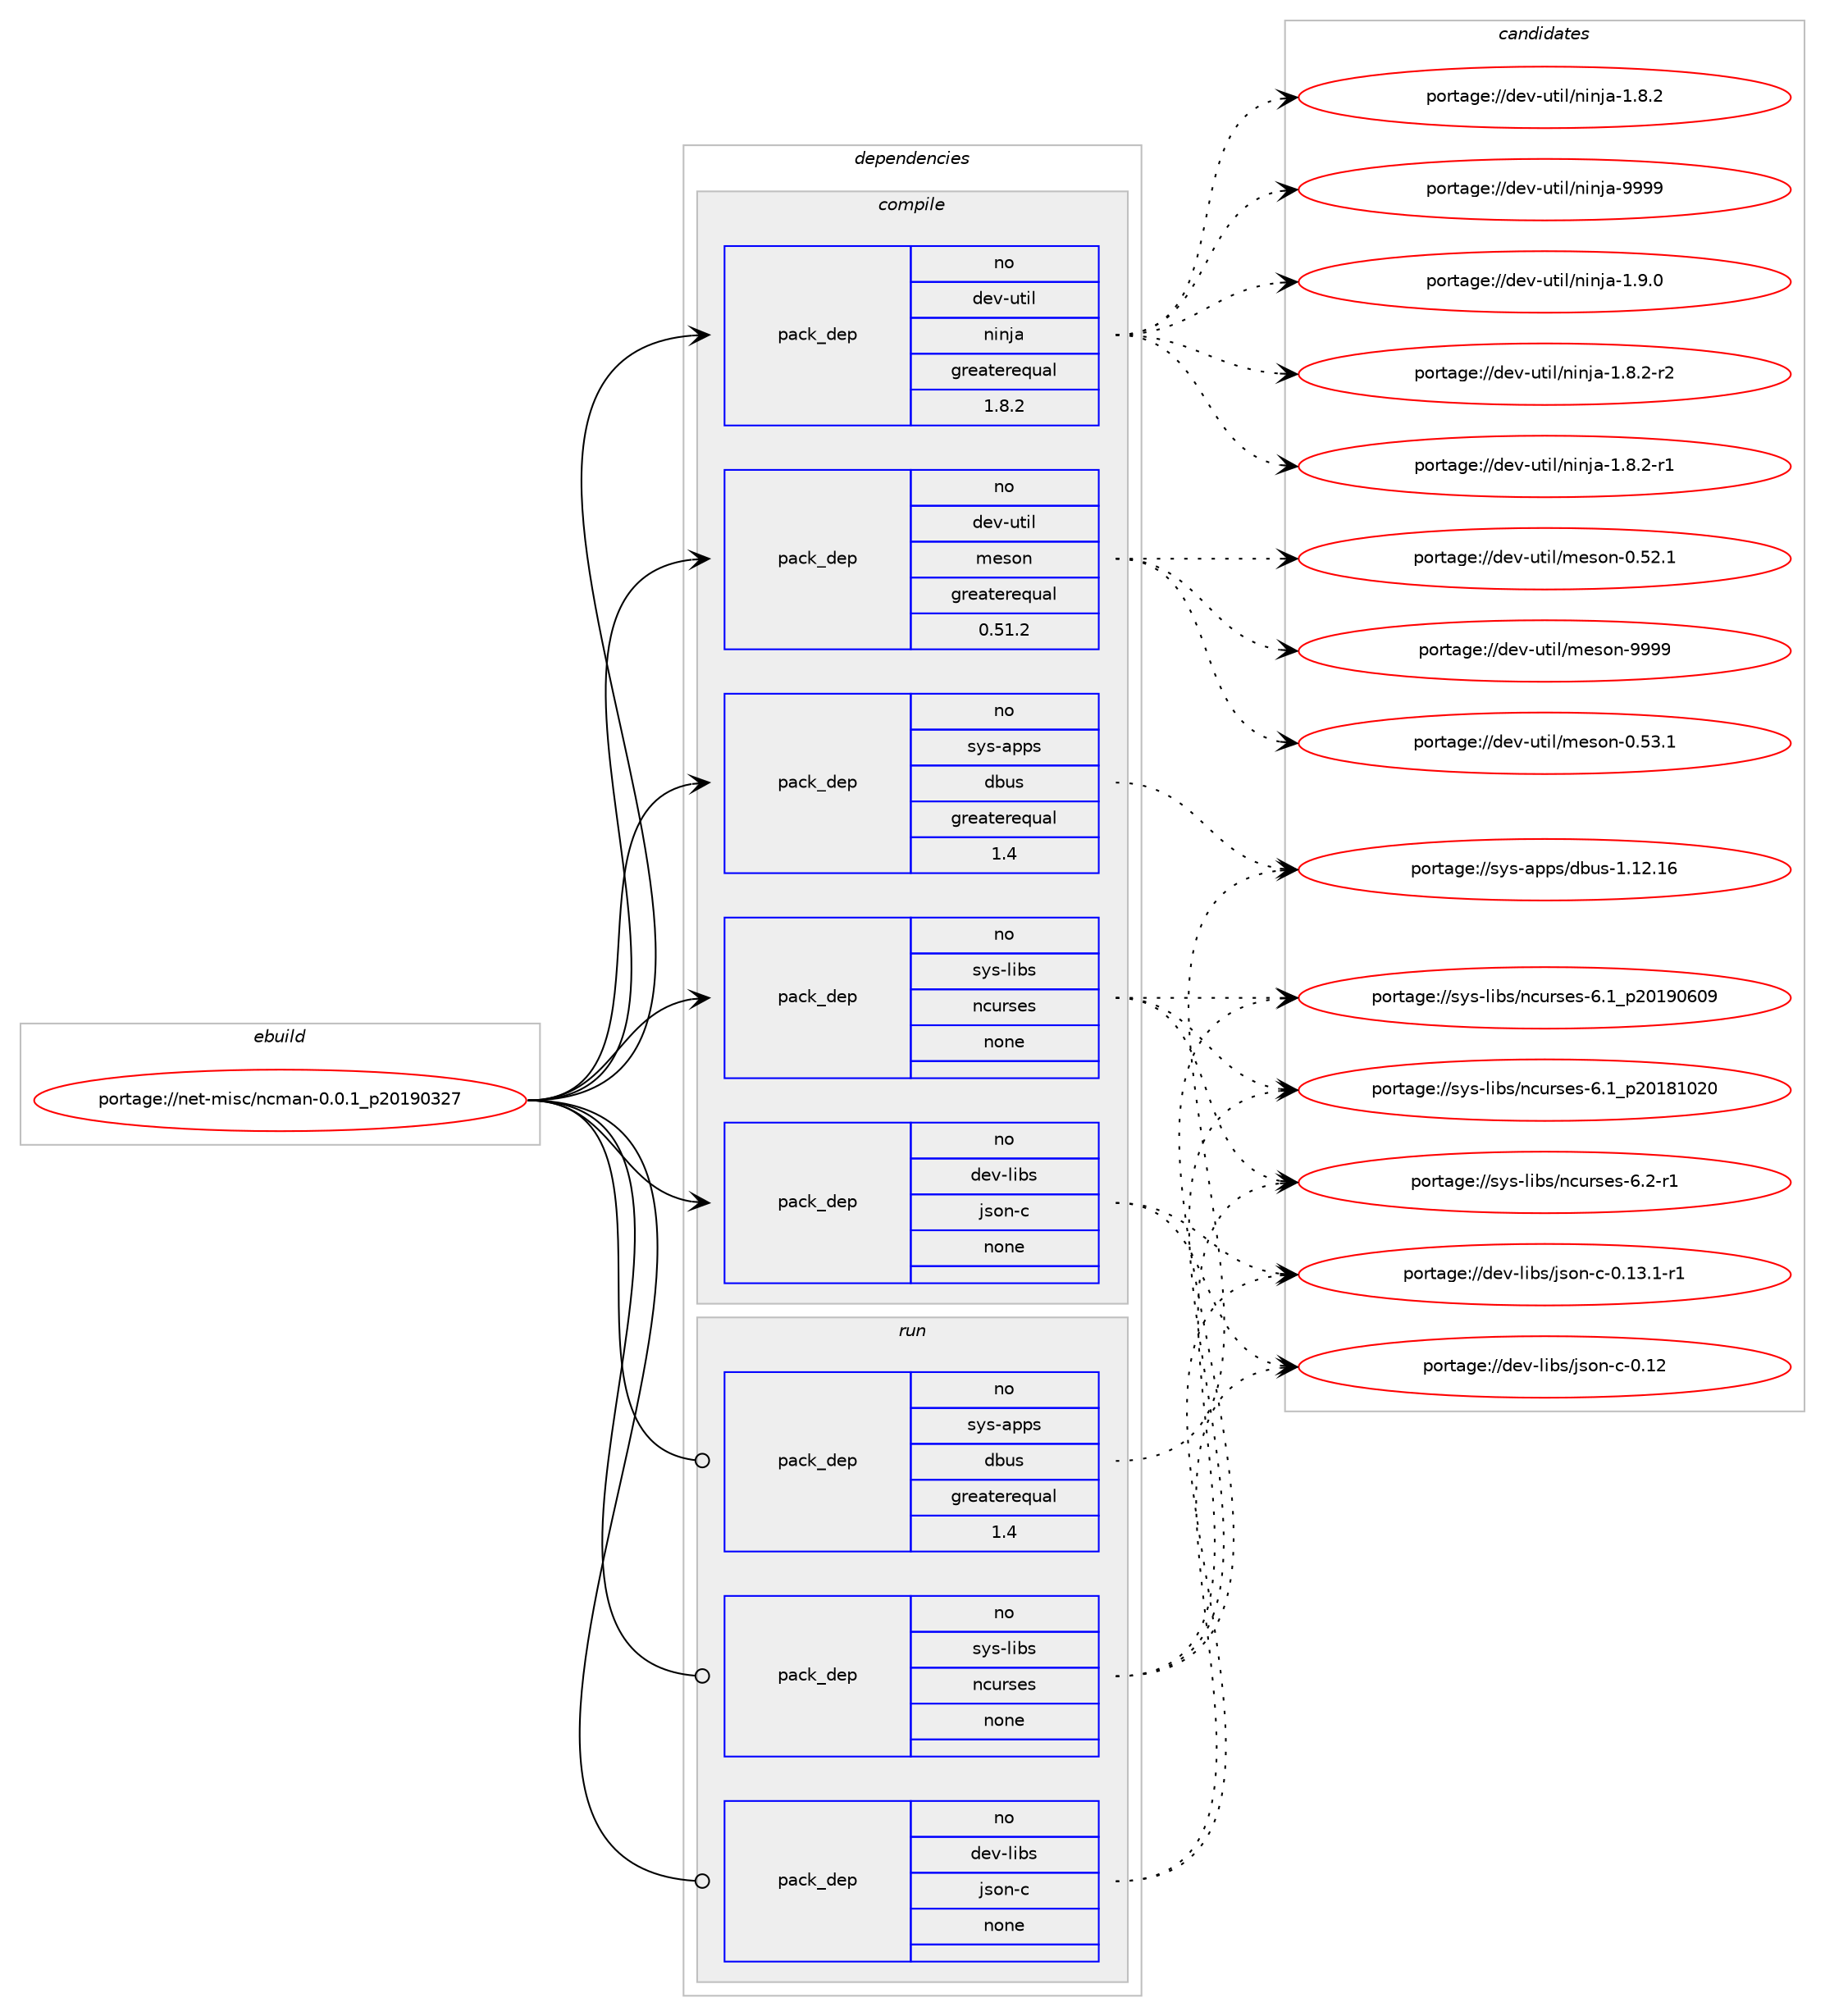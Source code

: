 digraph prolog {

# *************
# Graph options
# *************

newrank=true;
concentrate=true;
compound=true;
graph [rankdir=LR,fontname=Helvetica,fontsize=10,ranksep=1.5];#, ranksep=2.5, nodesep=0.2];
edge  [arrowhead=vee];
node  [fontname=Helvetica,fontsize=10];

# **********
# The ebuild
# **********

subgraph cluster_leftcol {
color=gray;
rank=same;
label=<<i>ebuild</i>>;
id [label="portage://net-misc/ncman-0.0.1_p20190327", color=red, width=4, href="../net-misc/ncman-0.0.1_p20190327.svg"];
}

# ****************
# The dependencies
# ****************

subgraph cluster_midcol {
color=gray;
label=<<i>dependencies</i>>;
subgraph cluster_compile {
fillcolor="#eeeeee";
style=filled;
label=<<i>compile</i>>;
subgraph pack95416 {
dependency122793 [label=<<TABLE BORDER="0" CELLBORDER="1" CELLSPACING="0" CELLPADDING="4" WIDTH="220"><TR><TD ROWSPAN="6" CELLPADDING="30">pack_dep</TD></TR><TR><TD WIDTH="110">no</TD></TR><TR><TD>dev-libs</TD></TR><TR><TD>json-c</TD></TR><TR><TD>none</TD></TR><TR><TD></TD></TR></TABLE>>, shape=none, color=blue];
}
id:e -> dependency122793:w [weight=20,style="solid",arrowhead="vee"];
subgraph pack95417 {
dependency122794 [label=<<TABLE BORDER="0" CELLBORDER="1" CELLSPACING="0" CELLPADDING="4" WIDTH="220"><TR><TD ROWSPAN="6" CELLPADDING="30">pack_dep</TD></TR><TR><TD WIDTH="110">no</TD></TR><TR><TD>dev-util</TD></TR><TR><TD>meson</TD></TR><TR><TD>greaterequal</TD></TR><TR><TD>0.51.2</TD></TR></TABLE>>, shape=none, color=blue];
}
id:e -> dependency122794:w [weight=20,style="solid",arrowhead="vee"];
subgraph pack95418 {
dependency122795 [label=<<TABLE BORDER="0" CELLBORDER="1" CELLSPACING="0" CELLPADDING="4" WIDTH="220"><TR><TD ROWSPAN="6" CELLPADDING="30">pack_dep</TD></TR><TR><TD WIDTH="110">no</TD></TR><TR><TD>dev-util</TD></TR><TR><TD>ninja</TD></TR><TR><TD>greaterequal</TD></TR><TR><TD>1.8.2</TD></TR></TABLE>>, shape=none, color=blue];
}
id:e -> dependency122795:w [weight=20,style="solid",arrowhead="vee"];
subgraph pack95419 {
dependency122796 [label=<<TABLE BORDER="0" CELLBORDER="1" CELLSPACING="0" CELLPADDING="4" WIDTH="220"><TR><TD ROWSPAN="6" CELLPADDING="30">pack_dep</TD></TR><TR><TD WIDTH="110">no</TD></TR><TR><TD>sys-apps</TD></TR><TR><TD>dbus</TD></TR><TR><TD>greaterequal</TD></TR><TR><TD>1.4</TD></TR></TABLE>>, shape=none, color=blue];
}
id:e -> dependency122796:w [weight=20,style="solid",arrowhead="vee"];
subgraph pack95420 {
dependency122797 [label=<<TABLE BORDER="0" CELLBORDER="1" CELLSPACING="0" CELLPADDING="4" WIDTH="220"><TR><TD ROWSPAN="6" CELLPADDING="30">pack_dep</TD></TR><TR><TD WIDTH="110">no</TD></TR><TR><TD>sys-libs</TD></TR><TR><TD>ncurses</TD></TR><TR><TD>none</TD></TR><TR><TD></TD></TR></TABLE>>, shape=none, color=blue];
}
id:e -> dependency122797:w [weight=20,style="solid",arrowhead="vee"];
}
subgraph cluster_compileandrun {
fillcolor="#eeeeee";
style=filled;
label=<<i>compile and run</i>>;
}
subgraph cluster_run {
fillcolor="#eeeeee";
style=filled;
label=<<i>run</i>>;
subgraph pack95421 {
dependency122798 [label=<<TABLE BORDER="0" CELLBORDER="1" CELLSPACING="0" CELLPADDING="4" WIDTH="220"><TR><TD ROWSPAN="6" CELLPADDING="30">pack_dep</TD></TR><TR><TD WIDTH="110">no</TD></TR><TR><TD>dev-libs</TD></TR><TR><TD>json-c</TD></TR><TR><TD>none</TD></TR><TR><TD></TD></TR></TABLE>>, shape=none, color=blue];
}
id:e -> dependency122798:w [weight=20,style="solid",arrowhead="odot"];
subgraph pack95422 {
dependency122799 [label=<<TABLE BORDER="0" CELLBORDER="1" CELLSPACING="0" CELLPADDING="4" WIDTH="220"><TR><TD ROWSPAN="6" CELLPADDING="30">pack_dep</TD></TR><TR><TD WIDTH="110">no</TD></TR><TR><TD>sys-apps</TD></TR><TR><TD>dbus</TD></TR><TR><TD>greaterequal</TD></TR><TR><TD>1.4</TD></TR></TABLE>>, shape=none, color=blue];
}
id:e -> dependency122799:w [weight=20,style="solid",arrowhead="odot"];
subgraph pack95423 {
dependency122800 [label=<<TABLE BORDER="0" CELLBORDER="1" CELLSPACING="0" CELLPADDING="4" WIDTH="220"><TR><TD ROWSPAN="6" CELLPADDING="30">pack_dep</TD></TR><TR><TD WIDTH="110">no</TD></TR><TR><TD>sys-libs</TD></TR><TR><TD>ncurses</TD></TR><TR><TD>none</TD></TR><TR><TD></TD></TR></TABLE>>, shape=none, color=blue];
}
id:e -> dependency122800:w [weight=20,style="solid",arrowhead="odot"];
}
}

# **************
# The candidates
# **************

subgraph cluster_choices {
rank=same;
color=gray;
label=<<i>candidates</i>>;

subgraph choice95416 {
color=black;
nodesep=1;
choice1001011184510810598115471061151111104599454846495146494511449 [label="portage://dev-libs/json-c-0.13.1-r1", color=red, width=4,href="../dev-libs/json-c-0.13.1-r1.svg"];
choice10010111845108105981154710611511111045994548464950 [label="portage://dev-libs/json-c-0.12", color=red, width=4,href="../dev-libs/json-c-0.12.svg"];
dependency122793:e -> choice1001011184510810598115471061151111104599454846495146494511449:w [style=dotted,weight="100"];
dependency122793:e -> choice10010111845108105981154710611511111045994548464950:w [style=dotted,weight="100"];
}
subgraph choice95417 {
color=black;
nodesep=1;
choice10010111845117116105108471091011151111104557575757 [label="portage://dev-util/meson-9999", color=red, width=4,href="../dev-util/meson-9999.svg"];
choice100101118451171161051084710910111511111045484653514649 [label="portage://dev-util/meson-0.53.1", color=red, width=4,href="../dev-util/meson-0.53.1.svg"];
choice100101118451171161051084710910111511111045484653504649 [label="portage://dev-util/meson-0.52.1", color=red, width=4,href="../dev-util/meson-0.52.1.svg"];
dependency122794:e -> choice10010111845117116105108471091011151111104557575757:w [style=dotted,weight="100"];
dependency122794:e -> choice100101118451171161051084710910111511111045484653514649:w [style=dotted,weight="100"];
dependency122794:e -> choice100101118451171161051084710910111511111045484653504649:w [style=dotted,weight="100"];
}
subgraph choice95418 {
color=black;
nodesep=1;
choice1001011184511711610510847110105110106974557575757 [label="portage://dev-util/ninja-9999", color=red, width=4,href="../dev-util/ninja-9999.svg"];
choice100101118451171161051084711010511010697454946574648 [label="portage://dev-util/ninja-1.9.0", color=red, width=4,href="../dev-util/ninja-1.9.0.svg"];
choice1001011184511711610510847110105110106974549465646504511450 [label="portage://dev-util/ninja-1.8.2-r2", color=red, width=4,href="../dev-util/ninja-1.8.2-r2.svg"];
choice1001011184511711610510847110105110106974549465646504511449 [label="portage://dev-util/ninja-1.8.2-r1", color=red, width=4,href="../dev-util/ninja-1.8.2-r1.svg"];
choice100101118451171161051084711010511010697454946564650 [label="portage://dev-util/ninja-1.8.2", color=red, width=4,href="../dev-util/ninja-1.8.2.svg"];
dependency122795:e -> choice1001011184511711610510847110105110106974557575757:w [style=dotted,weight="100"];
dependency122795:e -> choice100101118451171161051084711010511010697454946574648:w [style=dotted,weight="100"];
dependency122795:e -> choice1001011184511711610510847110105110106974549465646504511450:w [style=dotted,weight="100"];
dependency122795:e -> choice1001011184511711610510847110105110106974549465646504511449:w [style=dotted,weight="100"];
dependency122795:e -> choice100101118451171161051084711010511010697454946564650:w [style=dotted,weight="100"];
}
subgraph choice95419 {
color=black;
nodesep=1;
choice115121115459711211211547100981171154549464950464954 [label="portage://sys-apps/dbus-1.12.16", color=red, width=4,href="../sys-apps/dbus-1.12.16.svg"];
dependency122796:e -> choice115121115459711211211547100981171154549464950464954:w [style=dotted,weight="100"];
}
subgraph choice95420 {
color=black;
nodesep=1;
choice11512111545108105981154711099117114115101115455446504511449 [label="portage://sys-libs/ncurses-6.2-r1", color=red, width=4,href="../sys-libs/ncurses-6.2-r1.svg"];
choice1151211154510810598115471109911711411510111545544649951125048495748544857 [label="portage://sys-libs/ncurses-6.1_p20190609", color=red, width=4,href="../sys-libs/ncurses-6.1_p20190609.svg"];
choice1151211154510810598115471109911711411510111545544649951125048495649485048 [label="portage://sys-libs/ncurses-6.1_p20181020", color=red, width=4,href="../sys-libs/ncurses-6.1_p20181020.svg"];
dependency122797:e -> choice11512111545108105981154711099117114115101115455446504511449:w [style=dotted,weight="100"];
dependency122797:e -> choice1151211154510810598115471109911711411510111545544649951125048495748544857:w [style=dotted,weight="100"];
dependency122797:e -> choice1151211154510810598115471109911711411510111545544649951125048495649485048:w [style=dotted,weight="100"];
}
subgraph choice95421 {
color=black;
nodesep=1;
choice1001011184510810598115471061151111104599454846495146494511449 [label="portage://dev-libs/json-c-0.13.1-r1", color=red, width=4,href="../dev-libs/json-c-0.13.1-r1.svg"];
choice10010111845108105981154710611511111045994548464950 [label="portage://dev-libs/json-c-0.12", color=red, width=4,href="../dev-libs/json-c-0.12.svg"];
dependency122798:e -> choice1001011184510810598115471061151111104599454846495146494511449:w [style=dotted,weight="100"];
dependency122798:e -> choice10010111845108105981154710611511111045994548464950:w [style=dotted,weight="100"];
}
subgraph choice95422 {
color=black;
nodesep=1;
choice115121115459711211211547100981171154549464950464954 [label="portage://sys-apps/dbus-1.12.16", color=red, width=4,href="../sys-apps/dbus-1.12.16.svg"];
dependency122799:e -> choice115121115459711211211547100981171154549464950464954:w [style=dotted,weight="100"];
}
subgraph choice95423 {
color=black;
nodesep=1;
choice11512111545108105981154711099117114115101115455446504511449 [label="portage://sys-libs/ncurses-6.2-r1", color=red, width=4,href="../sys-libs/ncurses-6.2-r1.svg"];
choice1151211154510810598115471109911711411510111545544649951125048495748544857 [label="portage://sys-libs/ncurses-6.1_p20190609", color=red, width=4,href="../sys-libs/ncurses-6.1_p20190609.svg"];
choice1151211154510810598115471109911711411510111545544649951125048495649485048 [label="portage://sys-libs/ncurses-6.1_p20181020", color=red, width=4,href="../sys-libs/ncurses-6.1_p20181020.svg"];
dependency122800:e -> choice11512111545108105981154711099117114115101115455446504511449:w [style=dotted,weight="100"];
dependency122800:e -> choice1151211154510810598115471109911711411510111545544649951125048495748544857:w [style=dotted,weight="100"];
dependency122800:e -> choice1151211154510810598115471109911711411510111545544649951125048495649485048:w [style=dotted,weight="100"];
}
}

}
